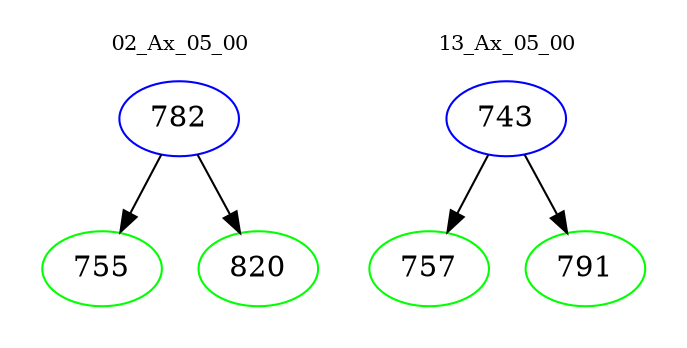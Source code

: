 digraph{
subgraph cluster_0 {
color = white
label = "02_Ax_05_00";
fontsize=10;
T0_782 [label="782", color="blue"]
T0_782 -> T0_755 [color="black"]
T0_755 [label="755", color="green"]
T0_782 -> T0_820 [color="black"]
T0_820 [label="820", color="green"]
}
subgraph cluster_1 {
color = white
label = "13_Ax_05_00";
fontsize=10;
T1_743 [label="743", color="blue"]
T1_743 -> T1_757 [color="black"]
T1_757 [label="757", color="green"]
T1_743 -> T1_791 [color="black"]
T1_791 [label="791", color="green"]
}
}
